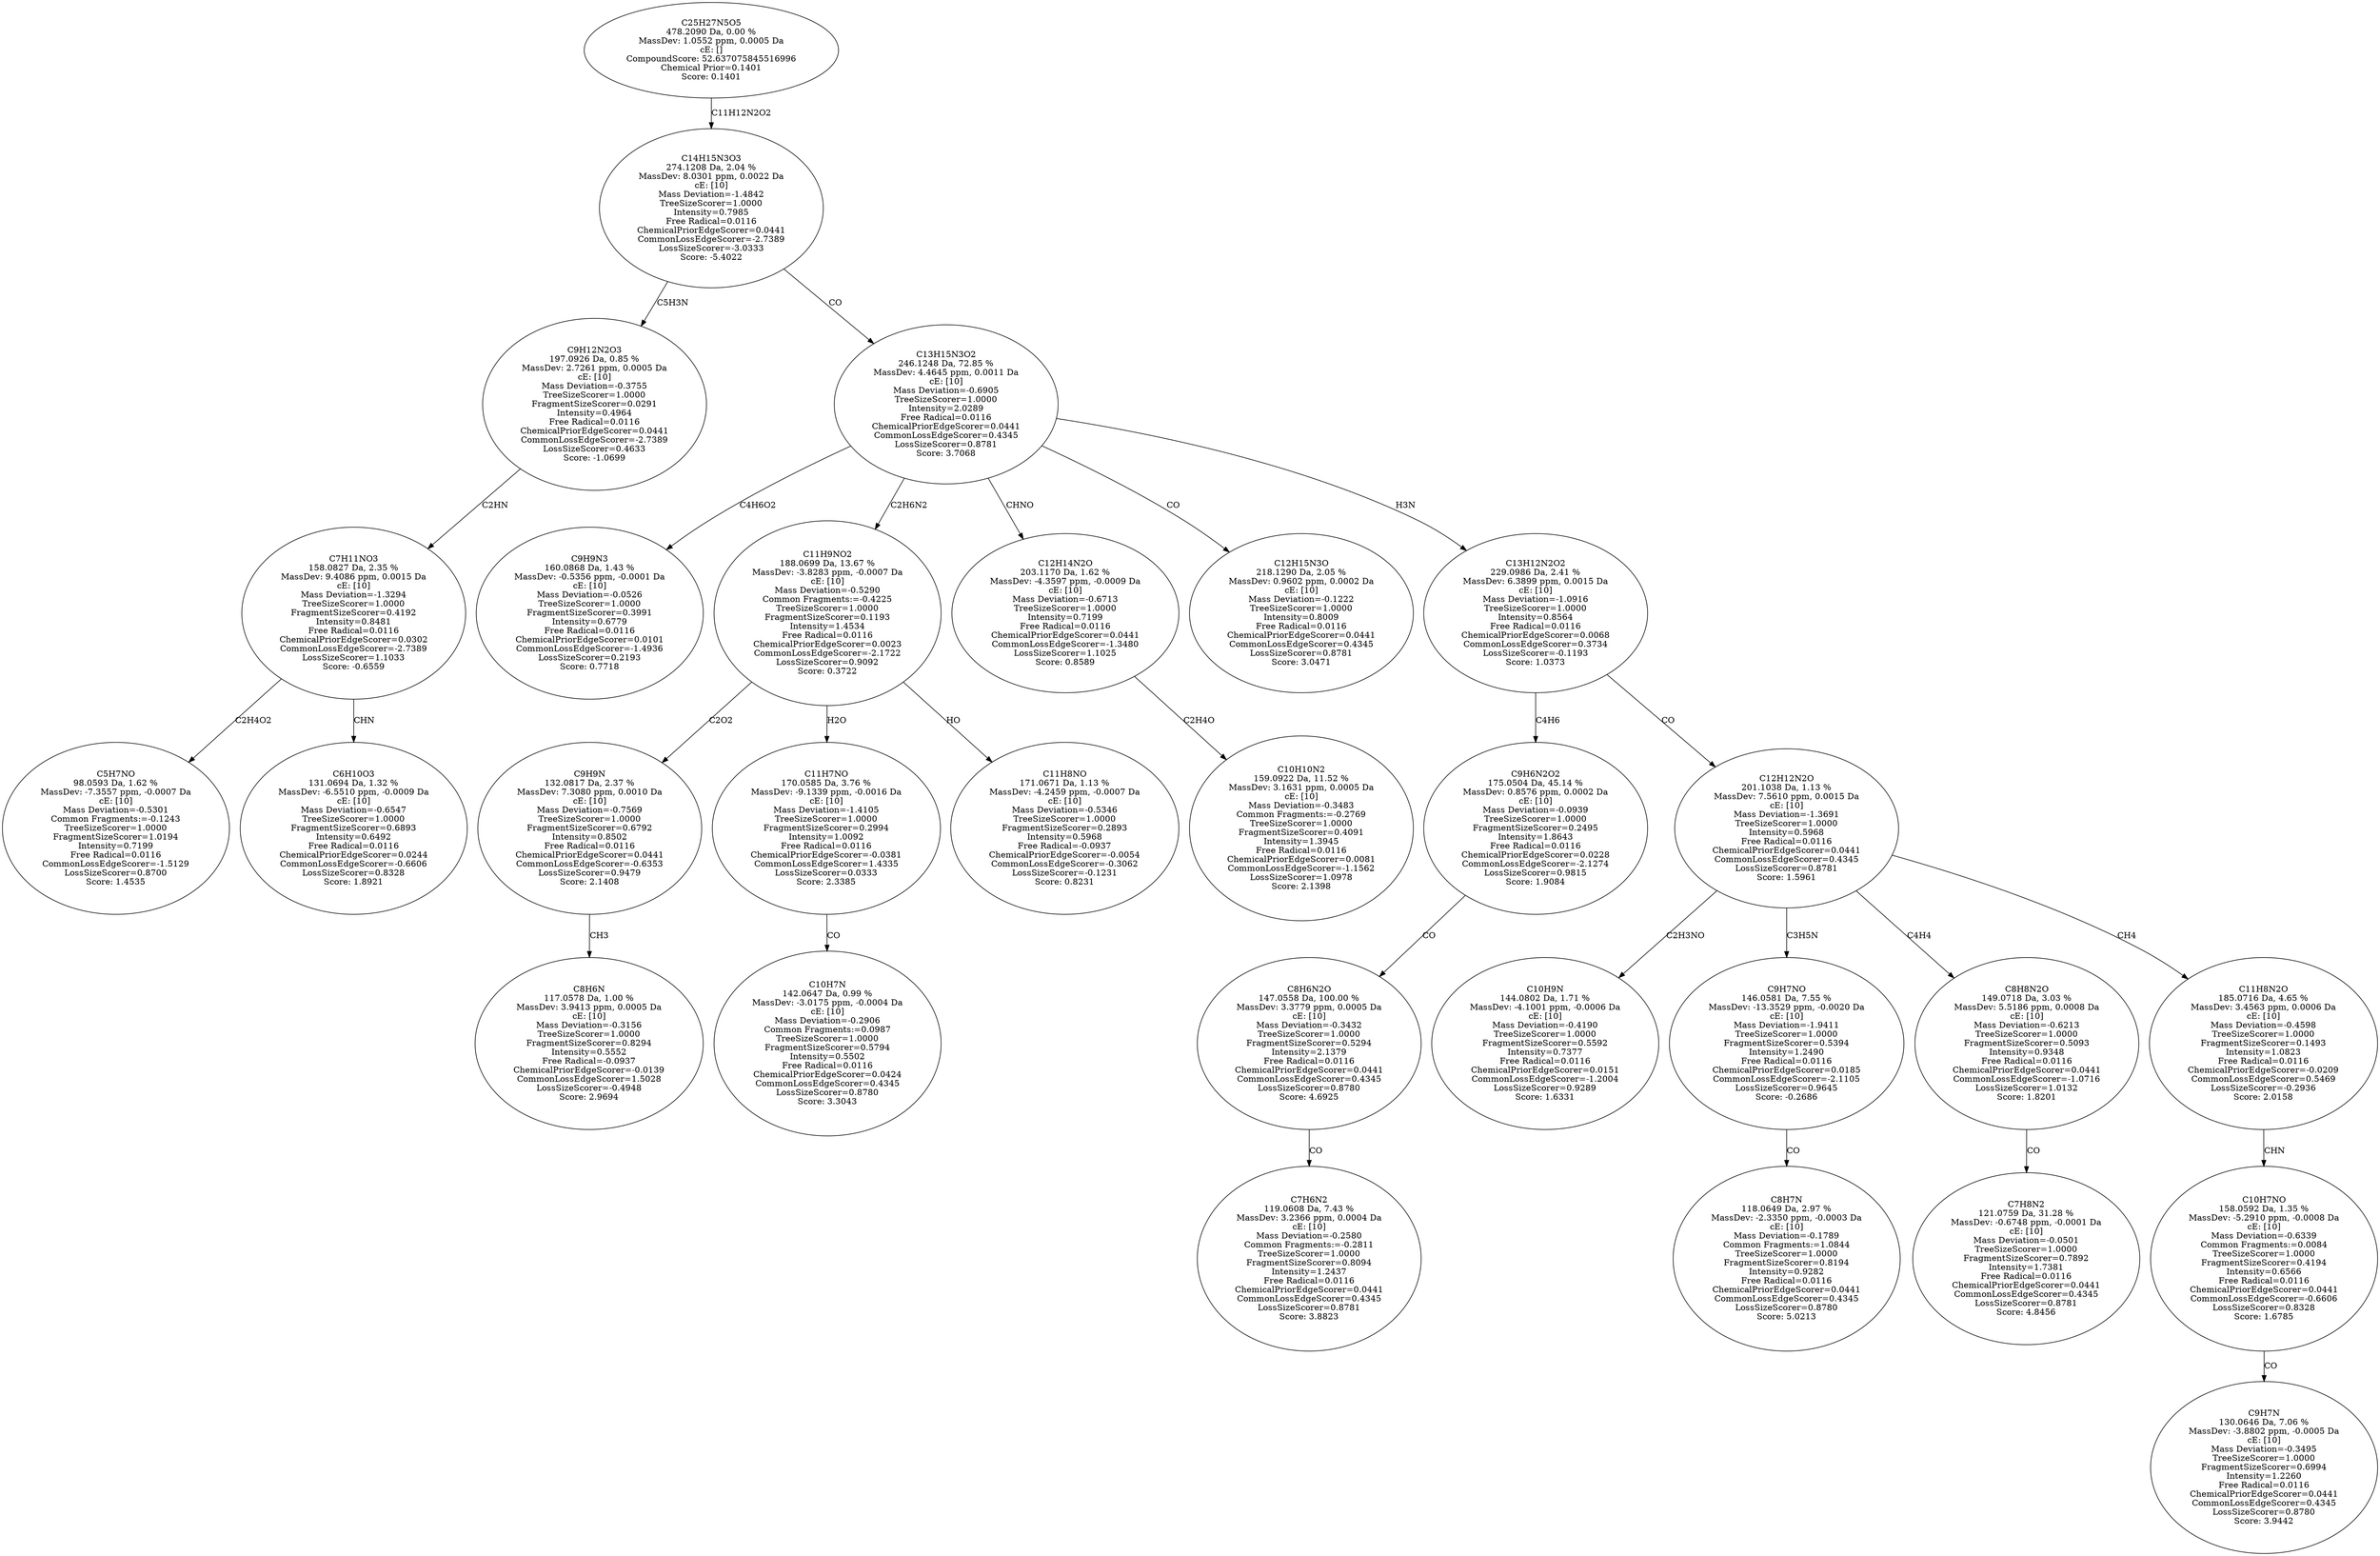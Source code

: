 strict digraph {
v1 [label="C5H7NO\n98.0593 Da, 1.62 %\nMassDev: -7.3557 ppm, -0.0007 Da\ncE: [10]\nMass Deviation=-0.5301\nCommon Fragments:=-0.1243\nTreeSizeScorer=1.0000\nFragmentSizeScorer=1.0194\nIntensity=0.7199\nFree Radical=0.0116\nCommonLossEdgeScorer=-1.5129\nLossSizeScorer=0.8700\nScore: 1.4535"];
v2 [label="C6H10O3\n131.0694 Da, 1.32 %\nMassDev: -6.5510 ppm, -0.0009 Da\ncE: [10]\nMass Deviation=-0.6547\nTreeSizeScorer=1.0000\nFragmentSizeScorer=0.6893\nIntensity=0.6492\nFree Radical=0.0116\nChemicalPriorEdgeScorer=0.0244\nCommonLossEdgeScorer=-0.6606\nLossSizeScorer=0.8328\nScore: 1.8921"];
v3 [label="C7H11NO3\n158.0827 Da, 2.35 %\nMassDev: 9.4086 ppm, 0.0015 Da\ncE: [10]\nMass Deviation=-1.3294\nTreeSizeScorer=1.0000\nFragmentSizeScorer=0.4192\nIntensity=0.8481\nFree Radical=0.0116\nChemicalPriorEdgeScorer=0.0302\nCommonLossEdgeScorer=-2.7389\nLossSizeScorer=1.1033\nScore: -0.6559"];
v4 [label="C9H12N2O3\n197.0926 Da, 0.85 %\nMassDev: 2.7261 ppm, 0.0005 Da\ncE: [10]\nMass Deviation=-0.3755\nTreeSizeScorer=1.0000\nFragmentSizeScorer=0.0291\nIntensity=0.4964\nFree Radical=0.0116\nChemicalPriorEdgeScorer=0.0441\nCommonLossEdgeScorer=-2.7389\nLossSizeScorer=0.4633\nScore: -1.0699"];
v5 [label="C9H9N3\n160.0868 Da, 1.43 %\nMassDev: -0.5356 ppm, -0.0001 Da\ncE: [10]\nMass Deviation=-0.0526\nTreeSizeScorer=1.0000\nFragmentSizeScorer=0.3991\nIntensity=0.6779\nFree Radical=0.0116\nChemicalPriorEdgeScorer=0.0101\nCommonLossEdgeScorer=-1.4936\nLossSizeScorer=0.2193\nScore: 0.7718"];
v6 [label="C8H6N\n117.0578 Da, 1.00 %\nMassDev: 3.9413 ppm, 0.0005 Da\ncE: [10]\nMass Deviation=-0.3156\nTreeSizeScorer=1.0000\nFragmentSizeScorer=0.8294\nIntensity=0.5552\nFree Radical=-0.0937\nChemicalPriorEdgeScorer=-0.0139\nCommonLossEdgeScorer=1.5028\nLossSizeScorer=-0.4948\nScore: 2.9694"];
v7 [label="C9H9N\n132.0817 Da, 2.37 %\nMassDev: 7.3080 ppm, 0.0010 Da\ncE: [10]\nMass Deviation=-0.7569\nTreeSizeScorer=1.0000\nFragmentSizeScorer=0.6792\nIntensity=0.8502\nFree Radical=0.0116\nChemicalPriorEdgeScorer=0.0441\nCommonLossEdgeScorer=-0.6353\nLossSizeScorer=0.9479\nScore: 2.1408"];
v8 [label="C10H7N\n142.0647 Da, 0.99 %\nMassDev: -3.0175 ppm, -0.0004 Da\ncE: [10]\nMass Deviation=-0.2906\nCommon Fragments:=0.0987\nTreeSizeScorer=1.0000\nFragmentSizeScorer=0.5794\nIntensity=0.5502\nFree Radical=0.0116\nChemicalPriorEdgeScorer=0.0424\nCommonLossEdgeScorer=0.4345\nLossSizeScorer=0.8780\nScore: 3.3043"];
v9 [label="C11H7NO\n170.0585 Da, 3.76 %\nMassDev: -9.1339 ppm, -0.0016 Da\ncE: [10]\nMass Deviation=-1.4105\nTreeSizeScorer=1.0000\nFragmentSizeScorer=0.2994\nIntensity=1.0092\nFree Radical=0.0116\nChemicalPriorEdgeScorer=-0.0381\nCommonLossEdgeScorer=1.4335\nLossSizeScorer=0.0333\nScore: 2.3385"];
v10 [label="C11H8NO\n171.0671 Da, 1.13 %\nMassDev: -4.2459 ppm, -0.0007 Da\ncE: [10]\nMass Deviation=-0.5346\nTreeSizeScorer=1.0000\nFragmentSizeScorer=0.2893\nIntensity=0.5968\nFree Radical=-0.0937\nChemicalPriorEdgeScorer=-0.0054\nCommonLossEdgeScorer=-0.3062\nLossSizeScorer=-0.1231\nScore: 0.8231"];
v11 [label="C11H9NO2\n188.0699 Da, 13.67 %\nMassDev: -3.8283 ppm, -0.0007 Da\ncE: [10]\nMass Deviation=-0.5290\nCommon Fragments:=-0.4225\nTreeSizeScorer=1.0000\nFragmentSizeScorer=0.1193\nIntensity=1.4534\nFree Radical=0.0116\nChemicalPriorEdgeScorer=0.0023\nCommonLossEdgeScorer=-2.1722\nLossSizeScorer=0.9092\nScore: 0.3722"];
v12 [label="C10H10N2\n159.0922 Da, 11.52 %\nMassDev: 3.1631 ppm, 0.0005 Da\ncE: [10]\nMass Deviation=-0.3483\nCommon Fragments:=-0.2769\nTreeSizeScorer=1.0000\nFragmentSizeScorer=0.4091\nIntensity=1.3945\nFree Radical=0.0116\nChemicalPriorEdgeScorer=0.0081\nCommonLossEdgeScorer=-1.1562\nLossSizeScorer=1.0978\nScore: 2.1398"];
v13 [label="C12H14N2O\n203.1170 Da, 1.62 %\nMassDev: -4.3597 ppm, -0.0009 Da\ncE: [10]\nMass Deviation=-0.6713\nTreeSizeScorer=1.0000\nIntensity=0.7199\nFree Radical=0.0116\nChemicalPriorEdgeScorer=0.0441\nCommonLossEdgeScorer=-1.3480\nLossSizeScorer=1.1025\nScore: 0.8589"];
v14 [label="C12H15N3O\n218.1290 Da, 2.05 %\nMassDev: 0.9602 ppm, 0.0002 Da\ncE: [10]\nMass Deviation=-0.1222\nTreeSizeScorer=1.0000\nIntensity=0.8009\nFree Radical=0.0116\nChemicalPriorEdgeScorer=0.0441\nCommonLossEdgeScorer=0.4345\nLossSizeScorer=0.8781\nScore: 3.0471"];
v15 [label="C7H6N2\n119.0608 Da, 7.43 %\nMassDev: 3.2366 ppm, 0.0004 Da\ncE: [10]\nMass Deviation=-0.2580\nCommon Fragments:=-0.2811\nTreeSizeScorer=1.0000\nFragmentSizeScorer=0.8094\nIntensity=1.2437\nFree Radical=0.0116\nChemicalPriorEdgeScorer=0.0441\nCommonLossEdgeScorer=0.4345\nLossSizeScorer=0.8781\nScore: 3.8823"];
v16 [label="C8H6N2O\n147.0558 Da, 100.00 %\nMassDev: 3.3779 ppm, 0.0005 Da\ncE: [10]\nMass Deviation=-0.3432\nTreeSizeScorer=1.0000\nFragmentSizeScorer=0.5294\nIntensity=2.1379\nFree Radical=0.0116\nChemicalPriorEdgeScorer=0.0441\nCommonLossEdgeScorer=0.4345\nLossSizeScorer=0.8780\nScore: 4.6925"];
v17 [label="C9H6N2O2\n175.0504 Da, 45.14 %\nMassDev: 0.8576 ppm, 0.0002 Da\ncE: [10]\nMass Deviation=-0.0939\nTreeSizeScorer=1.0000\nFragmentSizeScorer=0.2495\nIntensity=1.8643\nFree Radical=0.0116\nChemicalPriorEdgeScorer=0.0228\nCommonLossEdgeScorer=-2.1274\nLossSizeScorer=0.9815\nScore: 1.9084"];
v18 [label="C10H9N\n144.0802 Da, 1.71 %\nMassDev: -4.1001 ppm, -0.0006 Da\ncE: [10]\nMass Deviation=-0.4190\nTreeSizeScorer=1.0000\nFragmentSizeScorer=0.5592\nIntensity=0.7377\nFree Radical=0.0116\nChemicalPriorEdgeScorer=0.0151\nCommonLossEdgeScorer=-1.2004\nLossSizeScorer=0.9289\nScore: 1.6331"];
v19 [label="C8H7N\n118.0649 Da, 2.97 %\nMassDev: -2.3350 ppm, -0.0003 Da\ncE: [10]\nMass Deviation=-0.1789\nCommon Fragments:=1.0844\nTreeSizeScorer=1.0000\nFragmentSizeScorer=0.8194\nIntensity=0.9282\nFree Radical=0.0116\nChemicalPriorEdgeScorer=0.0441\nCommonLossEdgeScorer=0.4345\nLossSizeScorer=0.8780\nScore: 5.0213"];
v20 [label="C9H7NO\n146.0581 Da, 7.55 %\nMassDev: -13.3529 ppm, -0.0020 Da\ncE: [10]\nMass Deviation=-1.9411\nTreeSizeScorer=1.0000\nFragmentSizeScorer=0.5394\nIntensity=1.2490\nFree Radical=0.0116\nChemicalPriorEdgeScorer=0.0185\nCommonLossEdgeScorer=-2.1105\nLossSizeScorer=0.9645\nScore: -0.2686"];
v21 [label="C7H8N2\n121.0759 Da, 31.28 %\nMassDev: -0.6748 ppm, -0.0001 Da\ncE: [10]\nMass Deviation=-0.0501\nTreeSizeScorer=1.0000\nFragmentSizeScorer=0.7892\nIntensity=1.7381\nFree Radical=0.0116\nChemicalPriorEdgeScorer=0.0441\nCommonLossEdgeScorer=0.4345\nLossSizeScorer=0.8781\nScore: 4.8456"];
v22 [label="C8H8N2O\n149.0718 Da, 3.03 %\nMassDev: 5.5186 ppm, 0.0008 Da\ncE: [10]\nMass Deviation=-0.6213\nTreeSizeScorer=1.0000\nFragmentSizeScorer=0.5093\nIntensity=0.9348\nFree Radical=0.0116\nChemicalPriorEdgeScorer=0.0441\nCommonLossEdgeScorer=-1.0716\nLossSizeScorer=1.0132\nScore: 1.8201"];
v23 [label="C9H7N\n130.0646 Da, 7.06 %\nMassDev: -3.8802 ppm, -0.0005 Da\ncE: [10]\nMass Deviation=-0.3495\nTreeSizeScorer=1.0000\nFragmentSizeScorer=0.6994\nIntensity=1.2260\nFree Radical=0.0116\nChemicalPriorEdgeScorer=0.0441\nCommonLossEdgeScorer=0.4345\nLossSizeScorer=0.8780\nScore: 3.9442"];
v24 [label="C10H7NO\n158.0592 Da, 1.35 %\nMassDev: -5.2910 ppm, -0.0008 Da\ncE: [10]\nMass Deviation=-0.6339\nCommon Fragments:=0.0084\nTreeSizeScorer=1.0000\nFragmentSizeScorer=0.4194\nIntensity=0.6566\nFree Radical=0.0116\nChemicalPriorEdgeScorer=0.0441\nCommonLossEdgeScorer=-0.6606\nLossSizeScorer=0.8328\nScore: 1.6785"];
v25 [label="C11H8N2O\n185.0716 Da, 4.65 %\nMassDev: 3.4563 ppm, 0.0006 Da\ncE: [10]\nMass Deviation=-0.4598\nTreeSizeScorer=1.0000\nFragmentSizeScorer=0.1493\nIntensity=1.0823\nFree Radical=0.0116\nChemicalPriorEdgeScorer=-0.0209\nCommonLossEdgeScorer=0.5469\nLossSizeScorer=-0.2936\nScore: 2.0158"];
v26 [label="C12H12N2O\n201.1038 Da, 1.13 %\nMassDev: 7.5610 ppm, 0.0015 Da\ncE: [10]\nMass Deviation=-1.3691\nTreeSizeScorer=1.0000\nIntensity=0.5968\nFree Radical=0.0116\nChemicalPriorEdgeScorer=0.0441\nCommonLossEdgeScorer=0.4345\nLossSizeScorer=0.8781\nScore: 1.5961"];
v27 [label="C13H12N2O2\n229.0986 Da, 2.41 %\nMassDev: 6.3899 ppm, 0.0015 Da\ncE: [10]\nMass Deviation=-1.0916\nTreeSizeScorer=1.0000\nIntensity=0.8564\nFree Radical=0.0116\nChemicalPriorEdgeScorer=0.0068\nCommonLossEdgeScorer=0.3734\nLossSizeScorer=-0.1193\nScore: 1.0373"];
v28 [label="C13H15N3O2\n246.1248 Da, 72.85 %\nMassDev: 4.4645 ppm, 0.0011 Da\ncE: [10]\nMass Deviation=-0.6905\nTreeSizeScorer=1.0000\nIntensity=2.0289\nFree Radical=0.0116\nChemicalPriorEdgeScorer=0.0441\nCommonLossEdgeScorer=0.4345\nLossSizeScorer=0.8781\nScore: 3.7068"];
v29 [label="C14H15N3O3\n274.1208 Da, 2.04 %\nMassDev: 8.0301 ppm, 0.0022 Da\ncE: [10]\nMass Deviation=-1.4842\nTreeSizeScorer=1.0000\nIntensity=0.7985\nFree Radical=0.0116\nChemicalPriorEdgeScorer=0.0441\nCommonLossEdgeScorer=-2.7389\nLossSizeScorer=-3.0333\nScore: -5.4022"];
v30 [label="C25H27N5O5\n478.2090 Da, 0.00 %\nMassDev: 1.0552 ppm, 0.0005 Da\ncE: []\nCompoundScore: 52.637075845516996\nChemical Prior=0.1401\nScore: 0.1401"];
v3 -> v1 [label="C2H4O2"];
v3 -> v2 [label="CHN"];
v4 -> v3 [label="C2HN"];
v29 -> v4 [label="C5H3N"];
v28 -> v5 [label="C4H6O2"];
v7 -> v6 [label="CH3"];
v11 -> v7 [label="C2O2"];
v9 -> v8 [label="CO"];
v11 -> v9 [label="H2O"];
v11 -> v10 [label="HO"];
v28 -> v11 [label="C2H6N2"];
v13 -> v12 [label="C2H4O"];
v28 -> v13 [label="CHNO"];
v28 -> v14 [label="CO"];
v16 -> v15 [label="CO"];
v17 -> v16 [label="CO"];
v27 -> v17 [label="C4H6"];
v26 -> v18 [label="C2H3NO"];
v20 -> v19 [label="CO"];
v26 -> v20 [label="C3H5N"];
v22 -> v21 [label="CO"];
v26 -> v22 [label="C4H4"];
v24 -> v23 [label="CO"];
v25 -> v24 [label="CHN"];
v26 -> v25 [label="CH4"];
v27 -> v26 [label="CO"];
v28 -> v27 [label="H3N"];
v29 -> v28 [label="CO"];
v30 -> v29 [label="C11H12N2O2"];
}